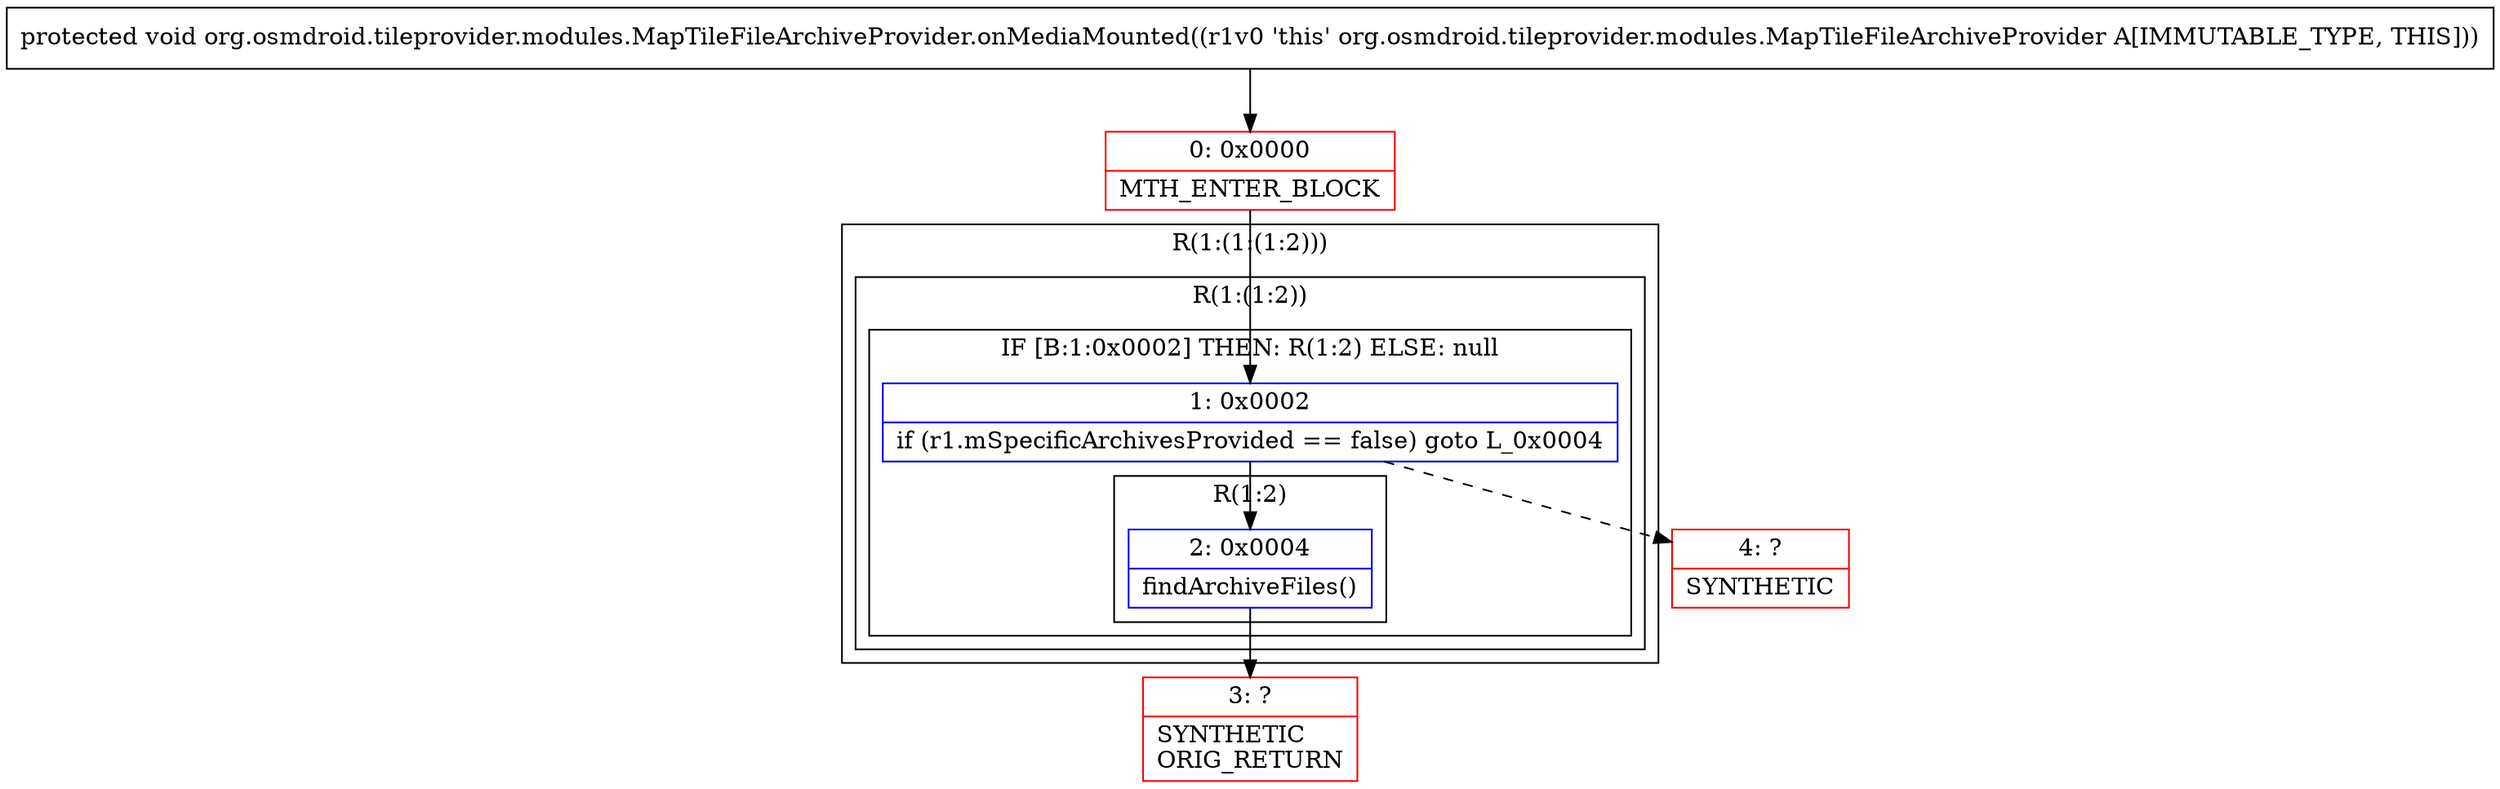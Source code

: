 digraph "CFG fororg.osmdroid.tileprovider.modules.MapTileFileArchiveProvider.onMediaMounted()V" {
subgraph cluster_Region_1775976648 {
label = "R(1:(1:(1:2)))";
node [shape=record,color=blue];
subgraph cluster_Region_106450873 {
label = "R(1:(1:2))";
node [shape=record,color=blue];
subgraph cluster_IfRegion_1383325761 {
label = "IF [B:1:0x0002] THEN: R(1:2) ELSE: null";
node [shape=record,color=blue];
Node_1 [shape=record,label="{1\:\ 0x0002|if (r1.mSpecificArchivesProvided == false) goto L_0x0004\l}"];
subgraph cluster_Region_904817079 {
label = "R(1:2)";
node [shape=record,color=blue];
Node_2 [shape=record,label="{2\:\ 0x0004|findArchiveFiles()\l}"];
}
}
}
}
Node_0 [shape=record,color=red,label="{0\:\ 0x0000|MTH_ENTER_BLOCK\l}"];
Node_3 [shape=record,color=red,label="{3\:\ ?|SYNTHETIC\lORIG_RETURN\l}"];
Node_4 [shape=record,color=red,label="{4\:\ ?|SYNTHETIC\l}"];
MethodNode[shape=record,label="{protected void org.osmdroid.tileprovider.modules.MapTileFileArchiveProvider.onMediaMounted((r1v0 'this' org.osmdroid.tileprovider.modules.MapTileFileArchiveProvider A[IMMUTABLE_TYPE, THIS])) }"];
MethodNode -> Node_0;
Node_1 -> Node_2;
Node_1 -> Node_4[style=dashed];
Node_2 -> Node_3;
Node_0 -> Node_1;
}

